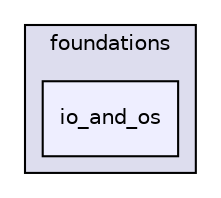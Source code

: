 digraph "src/lib/foundations/io_and_os" {
  compound=true
  node [ fontsize="10", fontname="Helvetica"];
  edge [ labelfontsize="10", labelfontname="Helvetica"];
  subgraph clusterdir_22aca35e3ec12f68aff9c7ff7652d11f {
    graph [ bgcolor="#ddddee", pencolor="black", label="foundations" fontname="Helvetica", fontsize="10", URL="dir_22aca35e3ec12f68aff9c7ff7652d11f.html"]
  dir_a434eae4afdc5736aa4f303dcbdfe954 [shape=box, label="io_and_os", style="filled", fillcolor="#eeeeff", pencolor="black", URL="dir_a434eae4afdc5736aa4f303dcbdfe954.html"];
  }
}
